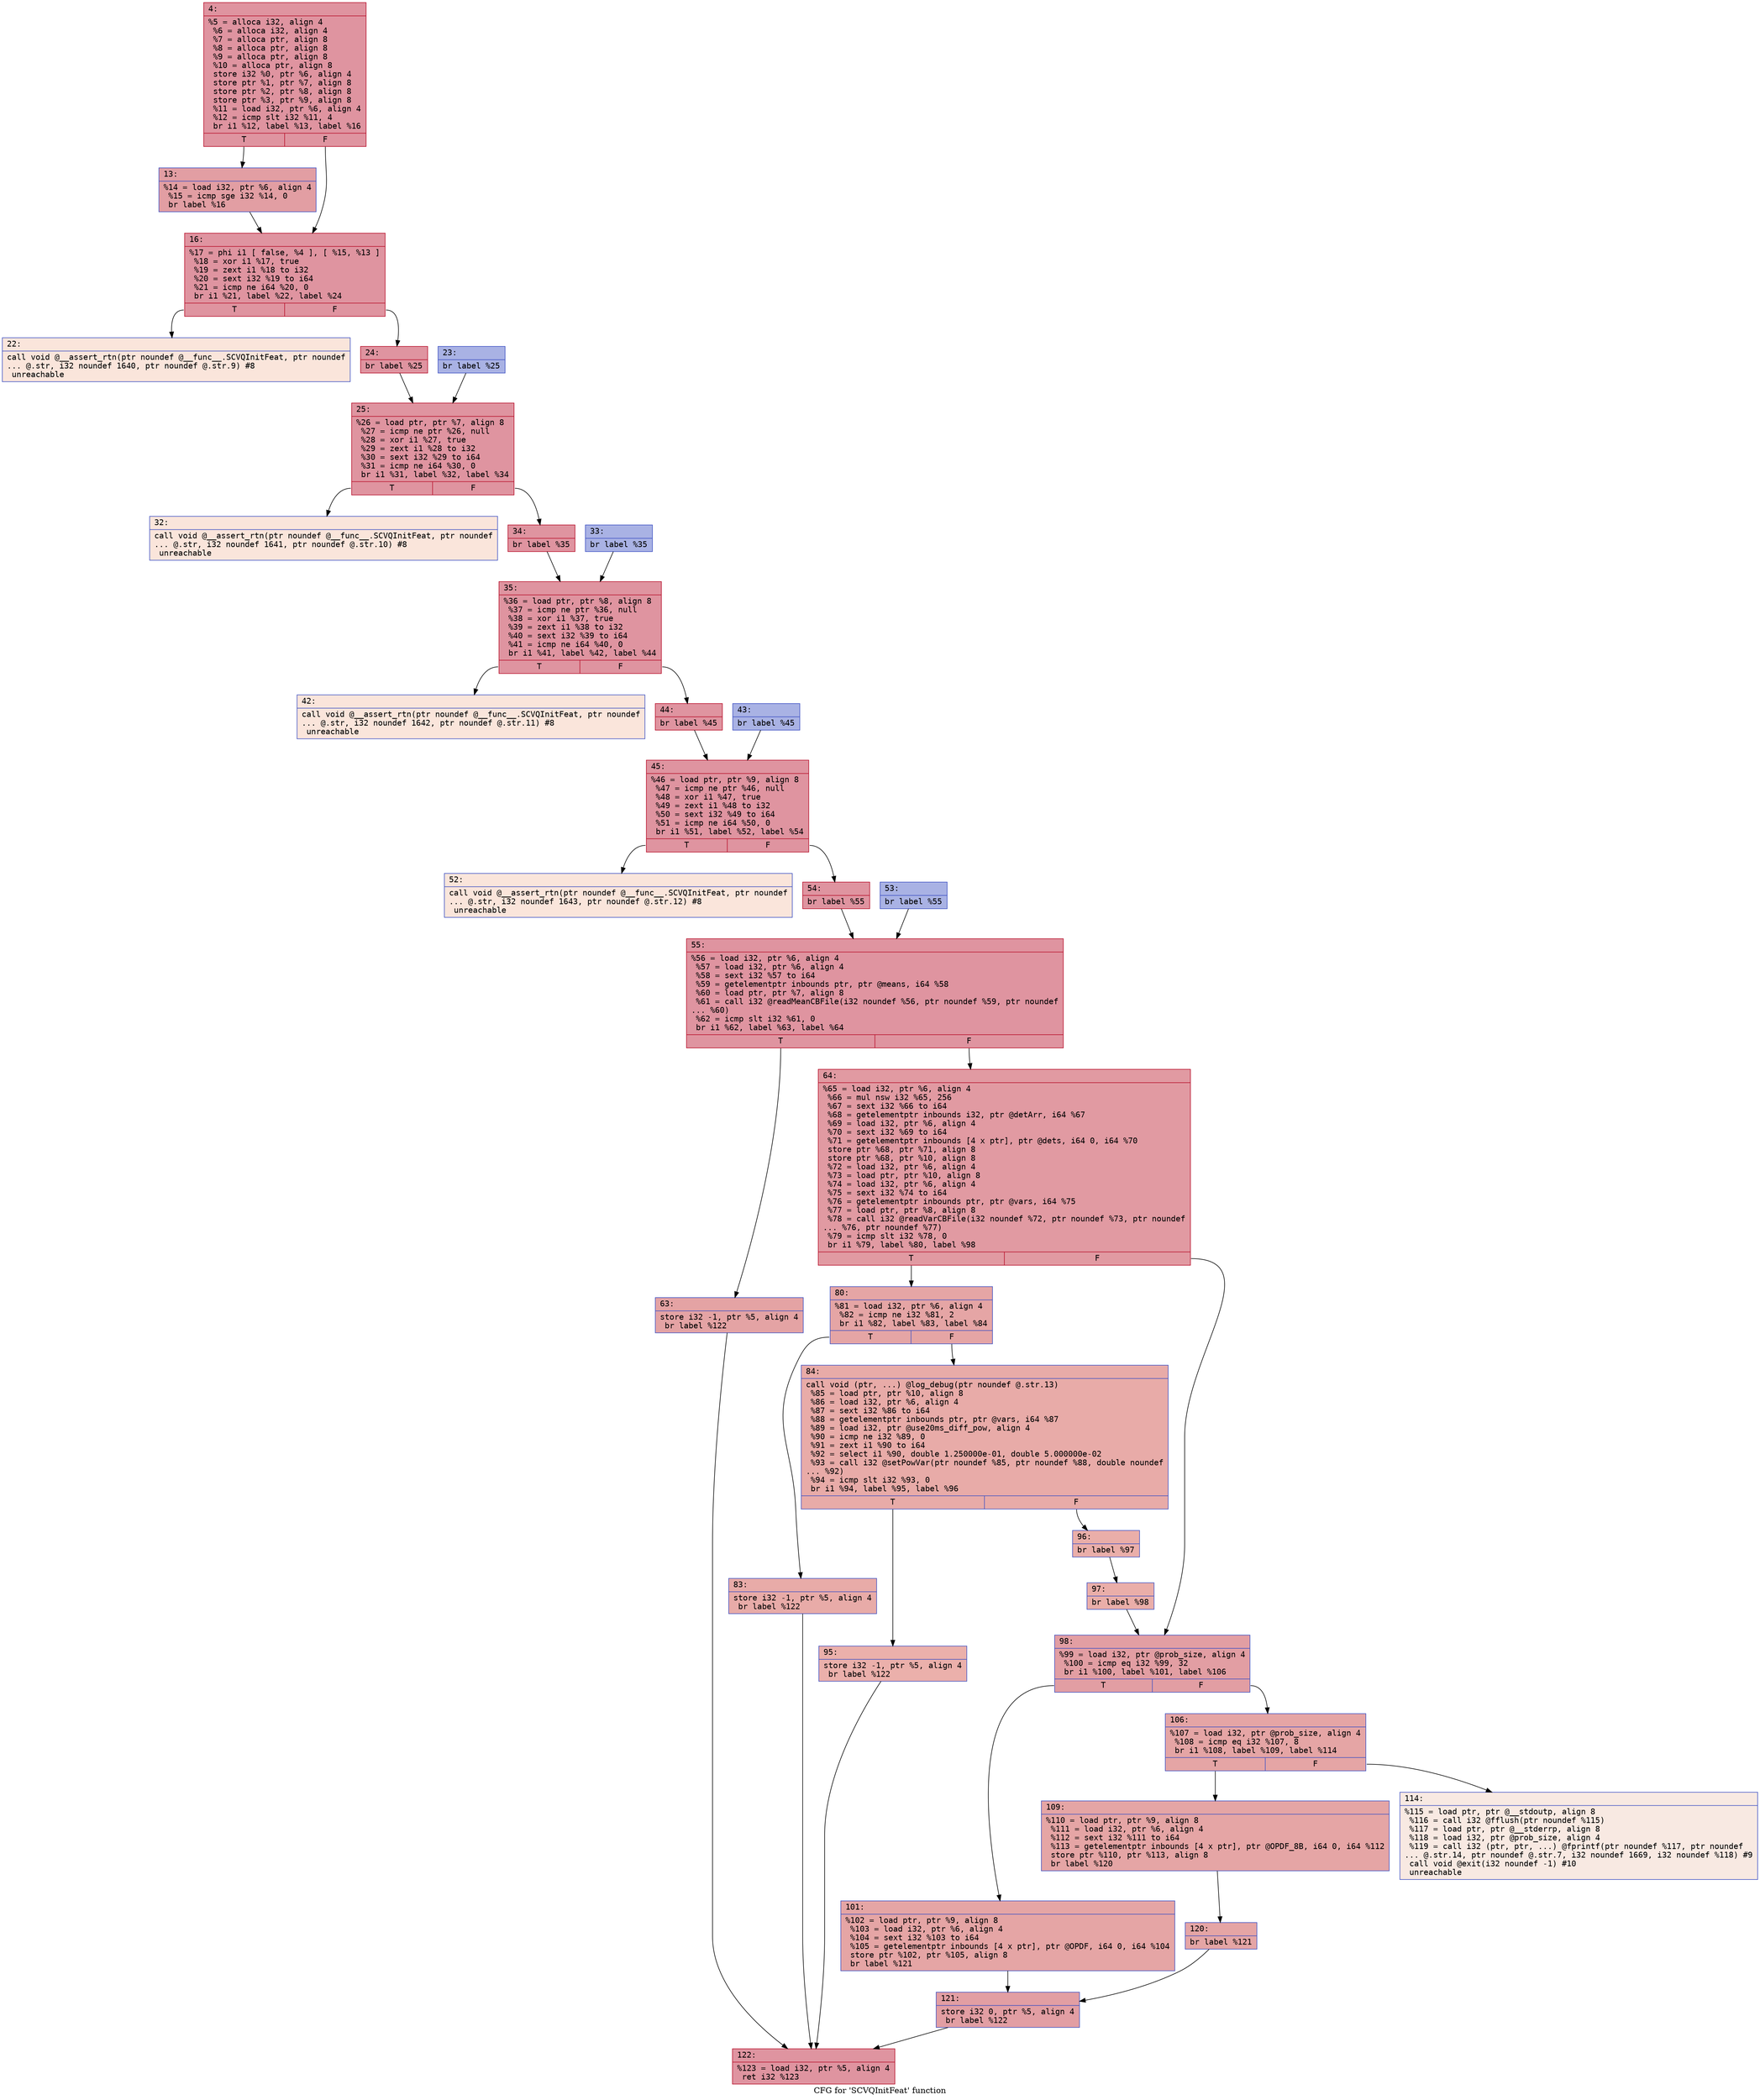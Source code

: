 digraph "CFG for 'SCVQInitFeat' function" {
	label="CFG for 'SCVQInitFeat' function";

	Node0x600001f45040 [shape=record,color="#b70d28ff", style=filled, fillcolor="#b70d2870" fontname="Courier",label="{4:\l|  %5 = alloca i32, align 4\l  %6 = alloca i32, align 4\l  %7 = alloca ptr, align 8\l  %8 = alloca ptr, align 8\l  %9 = alloca ptr, align 8\l  %10 = alloca ptr, align 8\l  store i32 %0, ptr %6, align 4\l  store ptr %1, ptr %7, align 8\l  store ptr %2, ptr %8, align 8\l  store ptr %3, ptr %9, align 8\l  %11 = load i32, ptr %6, align 4\l  %12 = icmp slt i32 %11, 4\l  br i1 %12, label %13, label %16\l|{<s0>T|<s1>F}}"];
	Node0x600001f45040:s0 -> Node0x600001f45180[tooltip="4 -> 13\nProbability 50.00%" ];
	Node0x600001f45040:s1 -> Node0x600001f451d0[tooltip="4 -> 16\nProbability 50.00%" ];
	Node0x600001f45180 [shape=record,color="#3d50c3ff", style=filled, fillcolor="#be242e70" fontname="Courier",label="{13:\l|  %14 = load i32, ptr %6, align 4\l  %15 = icmp sge i32 %14, 0\l  br label %16\l}"];
	Node0x600001f45180 -> Node0x600001f451d0[tooltip="13 -> 16\nProbability 100.00%" ];
	Node0x600001f451d0 [shape=record,color="#b70d28ff", style=filled, fillcolor="#b70d2870" fontname="Courier",label="{16:\l|  %17 = phi i1 [ false, %4 ], [ %15, %13 ]\l  %18 = xor i1 %17, true\l  %19 = zext i1 %18 to i32\l  %20 = sext i32 %19 to i64\l  %21 = icmp ne i64 %20, 0\l  br i1 %21, label %22, label %24\l|{<s0>T|<s1>F}}"];
	Node0x600001f451d0:s0 -> Node0x600001f45220[tooltip="16 -> 22\nProbability 0.00%" ];
	Node0x600001f451d0:s1 -> Node0x600001f452c0[tooltip="16 -> 24\nProbability 100.00%" ];
	Node0x600001f45220 [shape=record,color="#3d50c3ff", style=filled, fillcolor="#f4c5ad70" fontname="Courier",label="{22:\l|  call void @__assert_rtn(ptr noundef @__func__.SCVQInitFeat, ptr noundef\l... @.str, i32 noundef 1640, ptr noundef @.str.9) #8\l  unreachable\l}"];
	Node0x600001f45270 [shape=record,color="#3d50c3ff", style=filled, fillcolor="#3d50c370" fontname="Courier",label="{23:\l|  br label %25\l}"];
	Node0x600001f45270 -> Node0x600001f45310[tooltip="23 -> 25\nProbability 100.00%" ];
	Node0x600001f452c0 [shape=record,color="#b70d28ff", style=filled, fillcolor="#b70d2870" fontname="Courier",label="{24:\l|  br label %25\l}"];
	Node0x600001f452c0 -> Node0x600001f45310[tooltip="24 -> 25\nProbability 100.00%" ];
	Node0x600001f45310 [shape=record,color="#b70d28ff", style=filled, fillcolor="#b70d2870" fontname="Courier",label="{25:\l|  %26 = load ptr, ptr %7, align 8\l  %27 = icmp ne ptr %26, null\l  %28 = xor i1 %27, true\l  %29 = zext i1 %28 to i32\l  %30 = sext i32 %29 to i64\l  %31 = icmp ne i64 %30, 0\l  br i1 %31, label %32, label %34\l|{<s0>T|<s1>F}}"];
	Node0x600001f45310:s0 -> Node0x600001f45360[tooltip="25 -> 32\nProbability 0.00%" ];
	Node0x600001f45310:s1 -> Node0x600001f45400[tooltip="25 -> 34\nProbability 100.00%" ];
	Node0x600001f45360 [shape=record,color="#3d50c3ff", style=filled, fillcolor="#f4c5ad70" fontname="Courier",label="{32:\l|  call void @__assert_rtn(ptr noundef @__func__.SCVQInitFeat, ptr noundef\l... @.str, i32 noundef 1641, ptr noundef @.str.10) #8\l  unreachable\l}"];
	Node0x600001f453b0 [shape=record,color="#3d50c3ff", style=filled, fillcolor="#3d50c370" fontname="Courier",label="{33:\l|  br label %35\l}"];
	Node0x600001f453b0 -> Node0x600001f45450[tooltip="33 -> 35\nProbability 100.00%" ];
	Node0x600001f45400 [shape=record,color="#b70d28ff", style=filled, fillcolor="#b70d2870" fontname="Courier",label="{34:\l|  br label %35\l}"];
	Node0x600001f45400 -> Node0x600001f45450[tooltip="34 -> 35\nProbability 100.00%" ];
	Node0x600001f45450 [shape=record,color="#b70d28ff", style=filled, fillcolor="#b70d2870" fontname="Courier",label="{35:\l|  %36 = load ptr, ptr %8, align 8\l  %37 = icmp ne ptr %36, null\l  %38 = xor i1 %37, true\l  %39 = zext i1 %38 to i32\l  %40 = sext i32 %39 to i64\l  %41 = icmp ne i64 %40, 0\l  br i1 %41, label %42, label %44\l|{<s0>T|<s1>F}}"];
	Node0x600001f45450:s0 -> Node0x600001f454a0[tooltip="35 -> 42\nProbability 0.00%" ];
	Node0x600001f45450:s1 -> Node0x600001f45540[tooltip="35 -> 44\nProbability 100.00%" ];
	Node0x600001f454a0 [shape=record,color="#3d50c3ff", style=filled, fillcolor="#f4c5ad70" fontname="Courier",label="{42:\l|  call void @__assert_rtn(ptr noundef @__func__.SCVQInitFeat, ptr noundef\l... @.str, i32 noundef 1642, ptr noundef @.str.11) #8\l  unreachable\l}"];
	Node0x600001f454f0 [shape=record,color="#3d50c3ff", style=filled, fillcolor="#3d50c370" fontname="Courier",label="{43:\l|  br label %45\l}"];
	Node0x600001f454f0 -> Node0x600001f45590[tooltip="43 -> 45\nProbability 100.00%" ];
	Node0x600001f45540 [shape=record,color="#b70d28ff", style=filled, fillcolor="#b70d2870" fontname="Courier",label="{44:\l|  br label %45\l}"];
	Node0x600001f45540 -> Node0x600001f45590[tooltip="44 -> 45\nProbability 100.00%" ];
	Node0x600001f45590 [shape=record,color="#b70d28ff", style=filled, fillcolor="#b70d2870" fontname="Courier",label="{45:\l|  %46 = load ptr, ptr %9, align 8\l  %47 = icmp ne ptr %46, null\l  %48 = xor i1 %47, true\l  %49 = zext i1 %48 to i32\l  %50 = sext i32 %49 to i64\l  %51 = icmp ne i64 %50, 0\l  br i1 %51, label %52, label %54\l|{<s0>T|<s1>F}}"];
	Node0x600001f45590:s0 -> Node0x600001f455e0[tooltip="45 -> 52\nProbability 0.00%" ];
	Node0x600001f45590:s1 -> Node0x600001f45680[tooltip="45 -> 54\nProbability 100.00%" ];
	Node0x600001f455e0 [shape=record,color="#3d50c3ff", style=filled, fillcolor="#f4c5ad70" fontname="Courier",label="{52:\l|  call void @__assert_rtn(ptr noundef @__func__.SCVQInitFeat, ptr noundef\l... @.str, i32 noundef 1643, ptr noundef @.str.12) #8\l  unreachable\l}"];
	Node0x600001f45630 [shape=record,color="#3d50c3ff", style=filled, fillcolor="#3d50c370" fontname="Courier",label="{53:\l|  br label %55\l}"];
	Node0x600001f45630 -> Node0x600001f456d0[tooltip="53 -> 55\nProbability 100.00%" ];
	Node0x600001f45680 [shape=record,color="#b70d28ff", style=filled, fillcolor="#b70d2870" fontname="Courier",label="{54:\l|  br label %55\l}"];
	Node0x600001f45680 -> Node0x600001f456d0[tooltip="54 -> 55\nProbability 100.00%" ];
	Node0x600001f456d0 [shape=record,color="#b70d28ff", style=filled, fillcolor="#b70d2870" fontname="Courier",label="{55:\l|  %56 = load i32, ptr %6, align 4\l  %57 = load i32, ptr %6, align 4\l  %58 = sext i32 %57 to i64\l  %59 = getelementptr inbounds ptr, ptr @means, i64 %58\l  %60 = load ptr, ptr %7, align 8\l  %61 = call i32 @readMeanCBFile(i32 noundef %56, ptr noundef %59, ptr noundef\l... %60)\l  %62 = icmp slt i32 %61, 0\l  br i1 %62, label %63, label %64\l|{<s0>T|<s1>F}}"];
	Node0x600001f456d0:s0 -> Node0x600001f45720[tooltip="55 -> 63\nProbability 37.50%" ];
	Node0x600001f456d0:s1 -> Node0x600001f45770[tooltip="55 -> 64\nProbability 62.50%" ];
	Node0x600001f45720 [shape=record,color="#3d50c3ff", style=filled, fillcolor="#c32e3170" fontname="Courier",label="{63:\l|  store i32 -1, ptr %5, align 4\l  br label %122\l}"];
	Node0x600001f45720 -> Node0x600001f45bd0[tooltip="63 -> 122\nProbability 100.00%" ];
	Node0x600001f45770 [shape=record,color="#b70d28ff", style=filled, fillcolor="#bb1b2c70" fontname="Courier",label="{64:\l|  %65 = load i32, ptr %6, align 4\l  %66 = mul nsw i32 %65, 256\l  %67 = sext i32 %66 to i64\l  %68 = getelementptr inbounds i32, ptr @detArr, i64 %67\l  %69 = load i32, ptr %6, align 4\l  %70 = sext i32 %69 to i64\l  %71 = getelementptr inbounds [4 x ptr], ptr @dets, i64 0, i64 %70\l  store ptr %68, ptr %71, align 8\l  store ptr %68, ptr %10, align 8\l  %72 = load i32, ptr %6, align 4\l  %73 = load ptr, ptr %10, align 8\l  %74 = load i32, ptr %6, align 4\l  %75 = sext i32 %74 to i64\l  %76 = getelementptr inbounds ptr, ptr @vars, i64 %75\l  %77 = load ptr, ptr %8, align 8\l  %78 = call i32 @readVarCBFile(i32 noundef %72, ptr noundef %73, ptr noundef\l... %76, ptr noundef %77)\l  %79 = icmp slt i32 %78, 0\l  br i1 %79, label %80, label %98\l|{<s0>T|<s1>F}}"];
	Node0x600001f45770:s0 -> Node0x600001f457c0[tooltip="64 -> 80\nProbability 37.50%" ];
	Node0x600001f45770:s1 -> Node0x600001f459a0[tooltip="64 -> 98\nProbability 62.50%" ];
	Node0x600001f457c0 [shape=record,color="#3d50c3ff", style=filled, fillcolor="#c5333470" fontname="Courier",label="{80:\l|  %81 = load i32, ptr %6, align 4\l  %82 = icmp ne i32 %81, 2\l  br i1 %82, label %83, label %84\l|{<s0>T|<s1>F}}"];
	Node0x600001f457c0:s0 -> Node0x600001f45810[tooltip="80 -> 83\nProbability 50.00%" ];
	Node0x600001f457c0:s1 -> Node0x600001f45860[tooltip="80 -> 84\nProbability 50.00%" ];
	Node0x600001f45810 [shape=record,color="#3d50c3ff", style=filled, fillcolor="#cc403a70" fontname="Courier",label="{83:\l|  store i32 -1, ptr %5, align 4\l  br label %122\l}"];
	Node0x600001f45810 -> Node0x600001f45bd0[tooltip="83 -> 122\nProbability 100.00%" ];
	Node0x600001f45860 [shape=record,color="#3d50c3ff", style=filled, fillcolor="#cc403a70" fontname="Courier",label="{84:\l|  call void (ptr, ...) @log_debug(ptr noundef @.str.13)\l  %85 = load ptr, ptr %10, align 8\l  %86 = load i32, ptr %6, align 4\l  %87 = sext i32 %86 to i64\l  %88 = getelementptr inbounds ptr, ptr @vars, i64 %87\l  %89 = load i32, ptr @use20ms_diff_pow, align 4\l  %90 = icmp ne i32 %89, 0\l  %91 = zext i1 %90 to i64\l  %92 = select i1 %90, double 1.250000e-01, double 5.000000e-02\l  %93 = call i32 @setPowVar(ptr noundef %85, ptr noundef %88, double noundef\l... %92)\l  %94 = icmp slt i32 %93, 0\l  br i1 %94, label %95, label %96\l|{<s0>T|<s1>F}}"];
	Node0x600001f45860:s0 -> Node0x600001f458b0[tooltip="84 -> 95\nProbability 37.50%" ];
	Node0x600001f45860:s1 -> Node0x600001f45900[tooltip="84 -> 96\nProbability 62.50%" ];
	Node0x600001f458b0 [shape=record,color="#3d50c3ff", style=filled, fillcolor="#d24b4070" fontname="Courier",label="{95:\l|  store i32 -1, ptr %5, align 4\l  br label %122\l}"];
	Node0x600001f458b0 -> Node0x600001f45bd0[tooltip="95 -> 122\nProbability 100.00%" ];
	Node0x600001f45900 [shape=record,color="#3d50c3ff", style=filled, fillcolor="#d0473d70" fontname="Courier",label="{96:\l|  br label %97\l}"];
	Node0x600001f45900 -> Node0x600001f45950[tooltip="96 -> 97\nProbability 100.00%" ];
	Node0x600001f45950 [shape=record,color="#3d50c3ff", style=filled, fillcolor="#d0473d70" fontname="Courier",label="{97:\l|  br label %98\l}"];
	Node0x600001f45950 -> Node0x600001f459a0[tooltip="97 -> 98\nProbability 100.00%" ];
	Node0x600001f459a0 [shape=record,color="#3d50c3ff", style=filled, fillcolor="#be242e70" fontname="Courier",label="{98:\l|  %99 = load i32, ptr @prob_size, align 4\l  %100 = icmp eq i32 %99, 32\l  br i1 %100, label %101, label %106\l|{<s0>T|<s1>F}}"];
	Node0x600001f459a0:s0 -> Node0x600001f459f0[tooltip="98 -> 101\nProbability 50.00%" ];
	Node0x600001f459a0:s1 -> Node0x600001f45a40[tooltip="98 -> 106\nProbability 50.00%" ];
	Node0x600001f459f0 [shape=record,color="#3d50c3ff", style=filled, fillcolor="#c5333470" fontname="Courier",label="{101:\l|  %102 = load ptr, ptr %9, align 8\l  %103 = load i32, ptr %6, align 4\l  %104 = sext i32 %103 to i64\l  %105 = getelementptr inbounds [4 x ptr], ptr @OPDF, i64 0, i64 %104\l  store ptr %102, ptr %105, align 8\l  br label %121\l}"];
	Node0x600001f459f0 -> Node0x600001f45b80[tooltip="101 -> 121\nProbability 100.00%" ];
	Node0x600001f45a40 [shape=record,color="#3d50c3ff", style=filled, fillcolor="#c5333470" fontname="Courier",label="{106:\l|  %107 = load i32, ptr @prob_size, align 4\l  %108 = icmp eq i32 %107, 8\l  br i1 %108, label %109, label %114\l|{<s0>T|<s1>F}}"];
	Node0x600001f45a40:s0 -> Node0x600001f45a90[tooltip="106 -> 109\nProbability 100.00%" ];
	Node0x600001f45a40:s1 -> Node0x600001f45ae0[tooltip="106 -> 114\nProbability 0.00%" ];
	Node0x600001f45a90 [shape=record,color="#3d50c3ff", style=filled, fillcolor="#c5333470" fontname="Courier",label="{109:\l|  %110 = load ptr, ptr %9, align 8\l  %111 = load i32, ptr %6, align 4\l  %112 = sext i32 %111 to i64\l  %113 = getelementptr inbounds [4 x ptr], ptr @OPDF_8B, i64 0, i64 %112\l  store ptr %110, ptr %113, align 8\l  br label %120\l}"];
	Node0x600001f45a90 -> Node0x600001f45b30[tooltip="109 -> 120\nProbability 100.00%" ];
	Node0x600001f45ae0 [shape=record,color="#3d50c3ff", style=filled, fillcolor="#efcebd70" fontname="Courier",label="{114:\l|  %115 = load ptr, ptr @__stdoutp, align 8\l  %116 = call i32 @fflush(ptr noundef %115)\l  %117 = load ptr, ptr @__stderrp, align 8\l  %118 = load i32, ptr @prob_size, align 4\l  %119 = call i32 (ptr, ptr, ...) @fprintf(ptr noundef %117, ptr noundef\l... @.str.14, ptr noundef @.str.7, i32 noundef 1669, i32 noundef %118) #9\l  call void @exit(i32 noundef -1) #10\l  unreachable\l}"];
	Node0x600001f45b30 [shape=record,color="#3d50c3ff", style=filled, fillcolor="#c5333470" fontname="Courier",label="{120:\l|  br label %121\l}"];
	Node0x600001f45b30 -> Node0x600001f45b80[tooltip="120 -> 121\nProbability 100.00%" ];
	Node0x600001f45b80 [shape=record,color="#3d50c3ff", style=filled, fillcolor="#be242e70" fontname="Courier",label="{121:\l|  store i32 0, ptr %5, align 4\l  br label %122\l}"];
	Node0x600001f45b80 -> Node0x600001f45bd0[tooltip="121 -> 122\nProbability 100.00%" ];
	Node0x600001f45bd0 [shape=record,color="#b70d28ff", style=filled, fillcolor="#b70d2870" fontname="Courier",label="{122:\l|  %123 = load i32, ptr %5, align 4\l  ret i32 %123\l}"];
}
